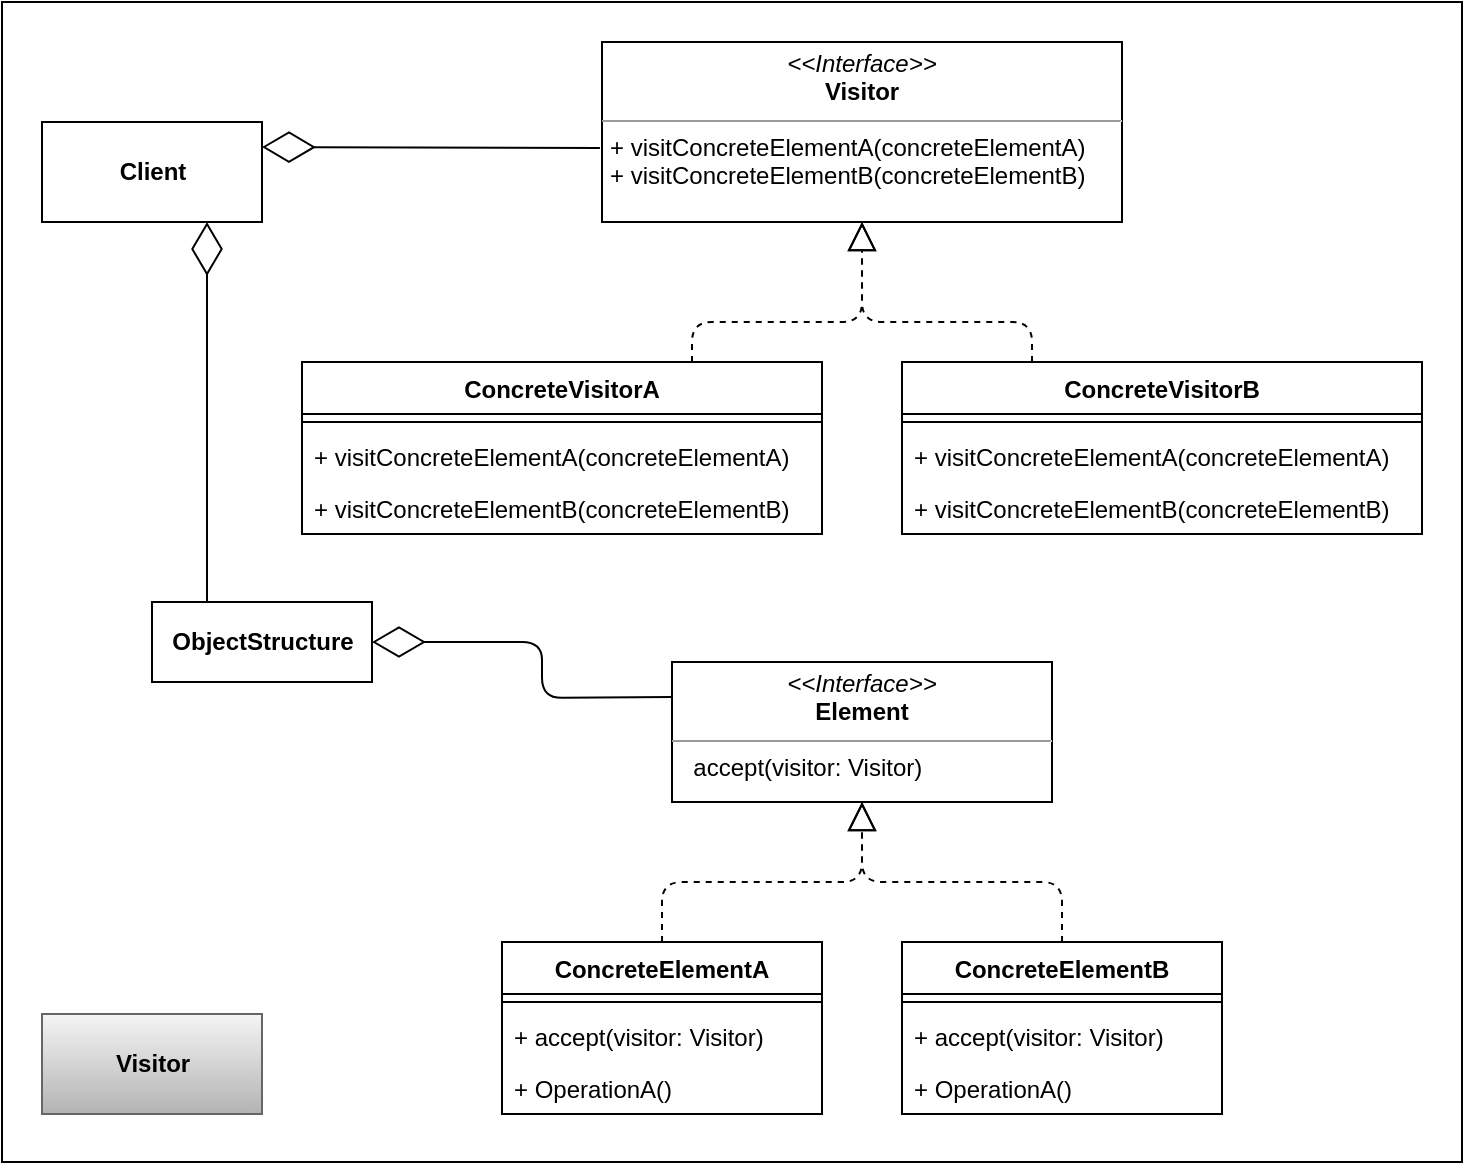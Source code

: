 <mxfile version="13.11.0" type="device"><diagram id="sTZQ-F9ExFs6NaTyQLN8" name="Page-1"><mxGraphModel dx="2619" dy="685" grid="1" gridSize="10" guides="1" tooltips="1" connect="1" arrows="1" fold="1" page="1" pageScale="1" pageWidth="827" pageHeight="1169" math="0" shadow="0"><root><mxCell id="0"/><mxCell id="1" parent="0"/><mxCell id="-WyeszS_Iecu5N7agCJH-30" value="" style="rounded=0;whiteSpace=wrap;html=1;" vertex="1" parent="1"><mxGeometry x="-30" y="40" width="730" height="580" as="geometry"/></mxCell><mxCell id="-WyeszS_Iecu5N7agCJH-1" value="&lt;p style=&quot;margin: 0px ; margin-top: 4px ; text-align: center&quot;&gt;&lt;i&gt;&amp;lt;&amp;lt;Interface&amp;gt;&amp;gt;&lt;/i&gt;&lt;br&gt;&lt;b&gt;Visitor&lt;/b&gt;&lt;/p&gt;&lt;hr size=&quot;1&quot;&gt;&lt;p style=&quot;margin: 0px ; margin-left: 4px&quot;&gt;+ visitConcreteElementA(concreteElementA)&lt;/p&gt;&lt;p style=&quot;margin: 0px ; margin-left: 4px&quot;&gt;+ visitConcreteElementB(concreteElementB)&lt;br&gt;&lt;/p&gt;" style="verticalAlign=top;align=left;overflow=fill;fontSize=12;fontFamily=Helvetica;html=1;" vertex="1" parent="1"><mxGeometry x="270" y="60" width="260" height="90" as="geometry"/></mxCell><mxCell id="-WyeszS_Iecu5N7agCJH-2" value="ConcreteVisitorA" style="swimlane;fontStyle=1;align=center;verticalAlign=top;childLayout=stackLayout;horizontal=1;startSize=26;horizontalStack=0;resizeParent=1;resizeParentMax=0;resizeLast=0;collapsible=1;marginBottom=0;" vertex="1" parent="1"><mxGeometry x="120" y="220" width="260" height="86" as="geometry"/></mxCell><mxCell id="-WyeszS_Iecu5N7agCJH-4" value="" style="line;strokeWidth=1;fillColor=none;align=left;verticalAlign=middle;spacingTop=-1;spacingLeft=3;spacingRight=3;rotatable=0;labelPosition=right;points=[];portConstraint=eastwest;" vertex="1" parent="-WyeszS_Iecu5N7agCJH-2"><mxGeometry y="26" width="260" height="8" as="geometry"/></mxCell><mxCell id="-WyeszS_Iecu5N7agCJH-5" value="+ visitConcreteElementA(concreteElementA)" style="text;strokeColor=none;fillColor=none;align=left;verticalAlign=top;spacingLeft=4;spacingRight=4;overflow=hidden;rotatable=0;points=[[0,0.5],[1,0.5]];portConstraint=eastwest;" vertex="1" parent="-WyeszS_Iecu5N7agCJH-2"><mxGeometry y="34" width="260" height="26" as="geometry"/></mxCell><mxCell id="-WyeszS_Iecu5N7agCJH-6" value="+ visitConcreteElementB(concreteElementB)" style="text;strokeColor=none;fillColor=none;align=left;verticalAlign=top;spacingLeft=4;spacingRight=4;overflow=hidden;rotatable=0;points=[[0,0.5],[1,0.5]];portConstraint=eastwest;" vertex="1" parent="-WyeszS_Iecu5N7agCJH-2"><mxGeometry y="60" width="260" height="26" as="geometry"/></mxCell><mxCell id="-WyeszS_Iecu5N7agCJH-7" value="ConcreteVisitorB" style="swimlane;fontStyle=1;align=center;verticalAlign=top;childLayout=stackLayout;horizontal=1;startSize=26;horizontalStack=0;resizeParent=1;resizeParentMax=0;resizeLast=0;collapsible=1;marginBottom=0;" vertex="1" parent="1"><mxGeometry x="420" y="220" width="260" height="86" as="geometry"/></mxCell><mxCell id="-WyeszS_Iecu5N7agCJH-8" value="" style="line;strokeWidth=1;fillColor=none;align=left;verticalAlign=middle;spacingTop=-1;spacingLeft=3;spacingRight=3;rotatable=0;labelPosition=right;points=[];portConstraint=eastwest;" vertex="1" parent="-WyeszS_Iecu5N7agCJH-7"><mxGeometry y="26" width="260" height="8" as="geometry"/></mxCell><mxCell id="-WyeszS_Iecu5N7agCJH-9" value="+ visitConcreteElementA(concreteElementA)" style="text;strokeColor=none;fillColor=none;align=left;verticalAlign=top;spacingLeft=4;spacingRight=4;overflow=hidden;rotatable=0;points=[[0,0.5],[1,0.5]];portConstraint=eastwest;" vertex="1" parent="-WyeszS_Iecu5N7agCJH-7"><mxGeometry y="34" width="260" height="26" as="geometry"/></mxCell><mxCell id="-WyeszS_Iecu5N7agCJH-10" value="+ visitConcreteElementB(concreteElementB)" style="text;strokeColor=none;fillColor=none;align=left;verticalAlign=top;spacingLeft=4;spacingRight=4;overflow=hidden;rotatable=0;points=[[0,0.5],[1,0.5]];portConstraint=eastwest;" vertex="1" parent="-WyeszS_Iecu5N7agCJH-7"><mxGeometry y="60" width="260" height="26" as="geometry"/></mxCell><mxCell id="-WyeszS_Iecu5N7agCJH-11" value="" style="endArrow=block;dashed=1;endFill=0;endSize=12;html=1;entryX=0.5;entryY=1;entryDx=0;entryDy=0;exitX=0.75;exitY=0;exitDx=0;exitDy=0;" edge="1" parent="1" source="-WyeszS_Iecu5N7agCJH-2" target="-WyeszS_Iecu5N7agCJH-1"><mxGeometry width="160" relative="1" as="geometry"><mxPoint x="270" y="430" as="sourcePoint"/><mxPoint x="430" y="430" as="targetPoint"/><Array as="points"><mxPoint x="315" y="200"/><mxPoint x="400" y="200"/></Array></mxGeometry></mxCell><mxCell id="-WyeszS_Iecu5N7agCJH-12" value="" style="endArrow=block;dashed=1;endFill=0;endSize=12;html=1;entryX=0.5;entryY=1;entryDx=0;entryDy=0;exitX=0.25;exitY=0;exitDx=0;exitDy=0;" edge="1" parent="1" source="-WyeszS_Iecu5N7agCJH-7" target="-WyeszS_Iecu5N7agCJH-1"><mxGeometry width="160" relative="1" as="geometry"><mxPoint x="650" y="440" as="sourcePoint"/><mxPoint x="810" y="440" as="targetPoint"/><Array as="points"><mxPoint x="485" y="200"/><mxPoint x="400" y="200"/></Array></mxGeometry></mxCell><mxCell id="-WyeszS_Iecu5N7agCJH-13" value="Client" style="html=1;fontStyle=1" vertex="1" parent="1"><mxGeometry x="-10" y="100" width="110" height="50" as="geometry"/></mxCell><mxCell id="-WyeszS_Iecu5N7agCJH-14" value="ObjectStructure" style="html=1;fontStyle=1" vertex="1" parent="1"><mxGeometry x="45" y="340" width="110" height="40" as="geometry"/></mxCell><mxCell id="-WyeszS_Iecu5N7agCJH-15" value="&lt;p style=&quot;margin: 0px ; margin-top: 4px ; text-align: center&quot;&gt;&lt;i&gt;&amp;lt;&amp;lt;Interface&amp;gt;&amp;gt;&lt;/i&gt;&lt;br&gt;&lt;b&gt;Element&lt;/b&gt;&lt;/p&gt;&lt;hr size=&quot;1&quot;&gt;&lt;p style=&quot;margin: 0px ; margin-left: 4px&quot;&gt;&amp;nbsp; accept(visitor: Visitor)&lt;/p&gt;" style="verticalAlign=top;align=left;overflow=fill;fontSize=12;fontFamily=Helvetica;html=1;" vertex="1" parent="1"><mxGeometry x="305" y="370" width="190" height="70" as="geometry"/></mxCell><mxCell id="-WyeszS_Iecu5N7agCJH-16" value="ConcreteElementA" style="swimlane;fontStyle=1;align=center;verticalAlign=top;childLayout=stackLayout;horizontal=1;startSize=26;horizontalStack=0;resizeParent=1;resizeParentMax=0;resizeLast=0;collapsible=1;marginBottom=0;" vertex="1" parent="1"><mxGeometry x="220" y="510" width="160" height="86" as="geometry"/></mxCell><mxCell id="-WyeszS_Iecu5N7agCJH-18" value="" style="line;strokeWidth=1;fillColor=none;align=left;verticalAlign=middle;spacingTop=-1;spacingLeft=3;spacingRight=3;rotatable=0;labelPosition=right;points=[];portConstraint=eastwest;" vertex="1" parent="-WyeszS_Iecu5N7agCJH-16"><mxGeometry y="26" width="160" height="8" as="geometry"/></mxCell><mxCell id="-WyeszS_Iecu5N7agCJH-19" value="+ accept(visitor: Visitor)" style="text;strokeColor=none;fillColor=none;align=left;verticalAlign=top;spacingLeft=4;spacingRight=4;overflow=hidden;rotatable=0;points=[[0,0.5],[1,0.5]];portConstraint=eastwest;" vertex="1" parent="-WyeszS_Iecu5N7agCJH-16"><mxGeometry y="34" width="160" height="26" as="geometry"/></mxCell><mxCell id="-WyeszS_Iecu5N7agCJH-20" value="+ OperationA()" style="text;strokeColor=none;fillColor=none;align=left;verticalAlign=top;spacingLeft=4;spacingRight=4;overflow=hidden;rotatable=0;points=[[0,0.5],[1,0.5]];portConstraint=eastwest;" vertex="1" parent="-WyeszS_Iecu5N7agCJH-16"><mxGeometry y="60" width="160" height="26" as="geometry"/></mxCell><mxCell id="-WyeszS_Iecu5N7agCJH-21" value="ConcreteElementB" style="swimlane;fontStyle=1;align=center;verticalAlign=top;childLayout=stackLayout;horizontal=1;startSize=26;horizontalStack=0;resizeParent=1;resizeParentMax=0;resizeLast=0;collapsible=1;marginBottom=0;" vertex="1" parent="1"><mxGeometry x="420" y="510" width="160" height="86" as="geometry"/></mxCell><mxCell id="-WyeszS_Iecu5N7agCJH-22" value="" style="line;strokeWidth=1;fillColor=none;align=left;verticalAlign=middle;spacingTop=-1;spacingLeft=3;spacingRight=3;rotatable=0;labelPosition=right;points=[];portConstraint=eastwest;" vertex="1" parent="-WyeszS_Iecu5N7agCJH-21"><mxGeometry y="26" width="160" height="8" as="geometry"/></mxCell><mxCell id="-WyeszS_Iecu5N7agCJH-23" value="+ accept(visitor: Visitor)" style="text;strokeColor=none;fillColor=none;align=left;verticalAlign=top;spacingLeft=4;spacingRight=4;overflow=hidden;rotatable=0;points=[[0,0.5],[1,0.5]];portConstraint=eastwest;" vertex="1" parent="-WyeszS_Iecu5N7agCJH-21"><mxGeometry y="34" width="160" height="26" as="geometry"/></mxCell><mxCell id="-WyeszS_Iecu5N7agCJH-24" value="+ OperationA()" style="text;strokeColor=none;fillColor=none;align=left;verticalAlign=top;spacingLeft=4;spacingRight=4;overflow=hidden;rotatable=0;points=[[0,0.5],[1,0.5]];portConstraint=eastwest;" vertex="1" parent="-WyeszS_Iecu5N7agCJH-21"><mxGeometry y="60" width="160" height="26" as="geometry"/></mxCell><mxCell id="-WyeszS_Iecu5N7agCJH-25" value="" style="endArrow=block;dashed=1;endFill=0;endSize=12;html=1;entryX=0.5;entryY=1;entryDx=0;entryDy=0;exitX=0.5;exitY=0;exitDx=0;exitDy=0;" edge="1" parent="1" source="-WyeszS_Iecu5N7agCJH-16" target="-WyeszS_Iecu5N7agCJH-15"><mxGeometry width="160" relative="1" as="geometry"><mxPoint x="-140" y="560" as="sourcePoint"/><mxPoint x="20" y="560" as="targetPoint"/><Array as="points"><mxPoint x="300" y="480"/><mxPoint x="400" y="480"/></Array></mxGeometry></mxCell><mxCell id="-WyeszS_Iecu5N7agCJH-26" value="" style="endArrow=block;dashed=1;endFill=0;endSize=12;html=1;entryX=0.5;entryY=1;entryDx=0;entryDy=0;exitX=0.5;exitY=0;exitDx=0;exitDy=0;" edge="1" parent="1" source="-WyeszS_Iecu5N7agCJH-21" target="-WyeszS_Iecu5N7agCJH-15"><mxGeometry width="160" relative="1" as="geometry"><mxPoint x="600" y="490" as="sourcePoint"/><mxPoint x="760" y="490" as="targetPoint"/><Array as="points"><mxPoint x="500" y="480"/><mxPoint x="400" y="480"/></Array></mxGeometry></mxCell><mxCell id="-WyeszS_Iecu5N7agCJH-27" value="" style="endArrow=diamondThin;endFill=0;endSize=24;html=1;entryX=1;entryY=0.5;entryDx=0;entryDy=0;exitX=0;exitY=0.25;exitDx=0;exitDy=0;" edge="1" parent="1" source="-WyeszS_Iecu5N7agCJH-15" target="-WyeszS_Iecu5N7agCJH-14"><mxGeometry width="160" relative="1" as="geometry"><mxPoint x="-10" y="530" as="sourcePoint"/><mxPoint x="150" y="530" as="targetPoint"/><Array as="points"><mxPoint x="240" y="388"/><mxPoint x="240" y="360"/></Array></mxGeometry></mxCell><mxCell id="-WyeszS_Iecu5N7agCJH-28" value="" style="endArrow=diamondThin;endFill=0;endSize=24;html=1;entryX=0.75;entryY=1;entryDx=0;entryDy=0;exitX=0.25;exitY=0;exitDx=0;exitDy=0;" edge="1" parent="1" source="-WyeszS_Iecu5N7agCJH-14" target="-WyeszS_Iecu5N7agCJH-13"><mxGeometry width="160" relative="1" as="geometry"><mxPoint x="-120" y="330" as="sourcePoint"/><mxPoint x="40" y="330" as="targetPoint"/></mxGeometry></mxCell><mxCell id="-WyeszS_Iecu5N7agCJH-29" value="" style="endArrow=diamondThin;endFill=0;endSize=24;html=1;entryX=1;entryY=0.25;entryDx=0;entryDy=0;exitX=-0.004;exitY=0.589;exitDx=0;exitDy=0;exitPerimeter=0;" edge="1" parent="1" source="-WyeszS_Iecu5N7agCJH-1" target="-WyeszS_Iecu5N7agCJH-13"><mxGeometry width="160" relative="1" as="geometry"><mxPoint x="330" y="320" as="sourcePoint"/><mxPoint x="490" y="320" as="targetPoint"/></mxGeometry></mxCell><mxCell id="-WyeszS_Iecu5N7agCJH-31" value="Visitor" style="html=1;fontStyle=1;gradientColor=#b3b3b3;fillColor=#f5f5f5;strokeColor=#666666;" vertex="1" parent="1"><mxGeometry x="-10" y="546" width="110" height="50" as="geometry"/></mxCell></root></mxGraphModel></diagram></mxfile>
